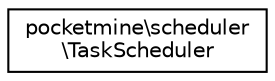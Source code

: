 digraph "Graphical Class Hierarchy"
{
 // INTERACTIVE_SVG=YES
 // LATEX_PDF_SIZE
  edge [fontname="Helvetica",fontsize="10",labelfontname="Helvetica",labelfontsize="10"];
  node [fontname="Helvetica",fontsize="10",shape=record];
  rankdir="LR";
  Node0 [label="pocketmine\\scheduler\l\\TaskScheduler",height=0.2,width=0.4,color="black", fillcolor="white", style="filled",URL="$db/d5a/classpocketmine_1_1scheduler_1_1_task_scheduler.html",tooltip=" "];
}
